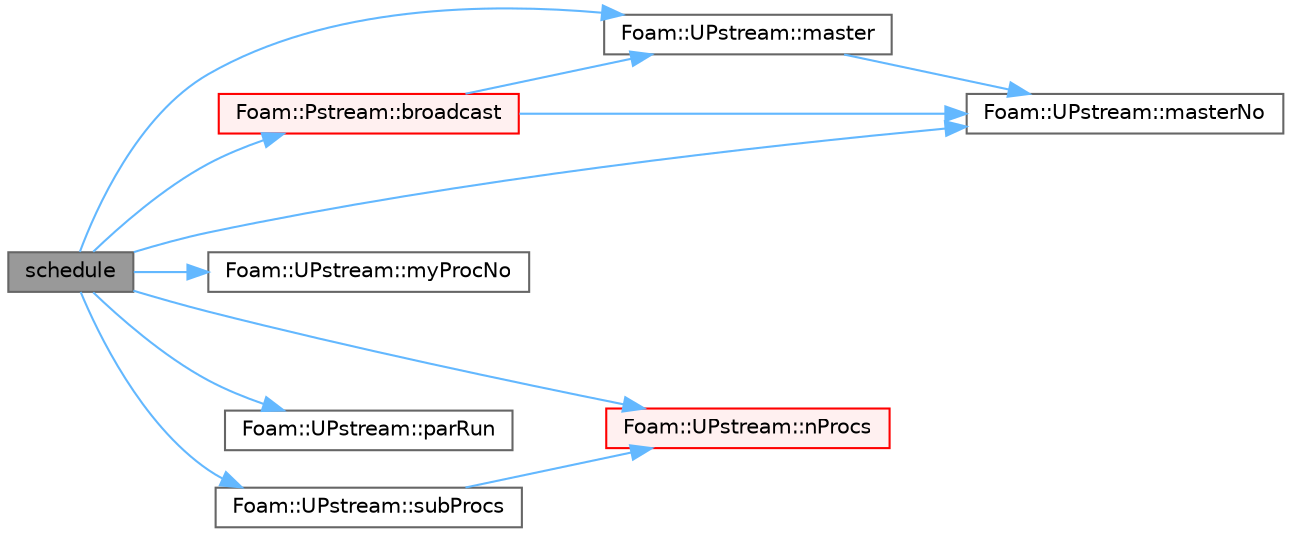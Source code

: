 digraph "schedule"
{
 // LATEX_PDF_SIZE
  bgcolor="transparent";
  edge [fontname=Helvetica,fontsize=10,labelfontname=Helvetica,labelfontsize=10];
  node [fontname=Helvetica,fontsize=10,shape=box,height=0.2,width=0.4];
  rankdir="LR";
  Node1 [id="Node000001",label="schedule",height=0.2,width=0.4,color="gray40", fillcolor="grey60", style="filled", fontcolor="black",tooltip=" "];
  Node1 -> Node2 [id="edge1_Node000001_Node000002",color="steelblue1",style="solid",tooltip=" "];
  Node2 [id="Node000002",label="Foam::Pstream::broadcast",height=0.2,width=0.4,color="red", fillcolor="#FFF0F0", style="filled",URL="$classFoam_1_1Pstream.html#ab796b988453a18178b723382583e0cef",tooltip=" "];
  Node2 -> Node8 [id="edge2_Node000002_Node000008",color="steelblue1",style="solid",tooltip=" "];
  Node8 [id="Node000008",label="Foam::UPstream::master",height=0.2,width=0.4,color="grey40", fillcolor="white", style="filled",URL="$classFoam_1_1UPstream.html#a60159c36fcc2e247e0cb24b89914f1e4",tooltip=" "];
  Node8 -> Node9 [id="edge3_Node000008_Node000009",color="steelblue1",style="solid",tooltip=" "];
  Node9 [id="Node000009",label="Foam::UPstream::masterNo",height=0.2,width=0.4,color="grey40", fillcolor="white", style="filled",URL="$classFoam_1_1UPstream.html#a40c4d875df4ff7c32f30f6f596b0f4f8",tooltip=" "];
  Node2 -> Node9 [id="edge4_Node000002_Node000009",color="steelblue1",style="solid",tooltip=" "];
  Node1 -> Node8 [id="edge5_Node000001_Node000008",color="steelblue1",style="solid",tooltip=" "];
  Node1 -> Node9 [id="edge6_Node000001_Node000009",color="steelblue1",style="solid",tooltip=" "];
  Node1 -> Node11 [id="edge7_Node000001_Node000011",color="steelblue1",style="solid",tooltip=" "];
  Node11 [id="Node000011",label="Foam::UPstream::myProcNo",height=0.2,width=0.4,color="grey40", fillcolor="white", style="filled",URL="$classFoam_1_1UPstream.html#a18ae428d3236c638ac680fa9f506c11a",tooltip=" "];
  Node1 -> Node6 [id="edge8_Node000001_Node000006",color="steelblue1",style="solid",tooltip=" "];
  Node6 [id="Node000006",label="Foam::UPstream::nProcs",height=0.2,width=0.4,color="red", fillcolor="#FFF0F0", style="filled",URL="$classFoam_1_1UPstream.html#a7db00ff752d312e8138599b99537f5e4",tooltip=" "];
  Node1 -> Node12 [id="edge9_Node000001_Node000012",color="steelblue1",style="solid",tooltip=" "];
  Node12 [id="Node000012",label="Foam::UPstream::parRun",height=0.2,width=0.4,color="grey40", fillcolor="white", style="filled",URL="$classFoam_1_1UPstream.html#afb8def01c77f71ab69d0bf95b9fb0321",tooltip=" "];
  Node1 -> Node13 [id="edge10_Node000001_Node000013",color="steelblue1",style="solid",tooltip=" "];
  Node13 [id="Node000013",label="Foam::UPstream::subProcs",height=0.2,width=0.4,color="grey40", fillcolor="white", style="filled",URL="$classFoam_1_1UPstream.html#a9c0edc4410b2562f9ab380b364fe6da0",tooltip=" "];
  Node13 -> Node6 [id="edge11_Node000013_Node000006",color="steelblue1",style="solid",tooltip=" "];
}
